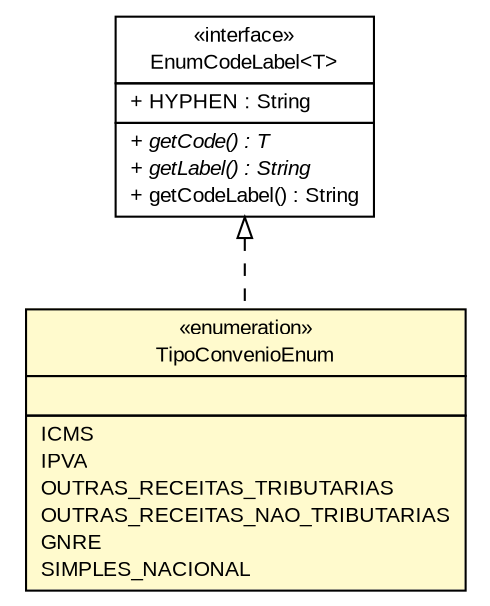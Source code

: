 #!/usr/local/bin/dot
#
# Class diagram 
# Generated by UMLGraph version R5_6 (http://www.umlgraph.org/)
#

digraph G {
	edge [fontname="arial",fontsize=10,labelfontname="arial",labelfontsize=10];
	node [fontname="arial",fontsize=10,shape=plaintext];
	nodesep=0.25;
	ranksep=0.5;
	// br.gov.to.sefaz.persistence.enums.EnumCodeLabel<T>
	c816586 [label=<<table title="br.gov.to.sefaz.persistence.enums.EnumCodeLabel" border="0" cellborder="1" cellspacing="0" cellpadding="2" port="p" href="../../../persistence/enums/EnumCodeLabel.html">
		<tr><td><table border="0" cellspacing="0" cellpadding="1">
<tr><td align="center" balign="center"> &#171;interface&#187; </td></tr>
<tr><td align="center" balign="center"> EnumCodeLabel&lt;T&gt; </td></tr>
		</table></td></tr>
		<tr><td><table border="0" cellspacing="0" cellpadding="1">
<tr><td align="left" balign="left"> + HYPHEN : String </td></tr>
		</table></td></tr>
		<tr><td><table border="0" cellspacing="0" cellpadding="1">
<tr><td align="left" balign="left"><font face="arial italic" point-size="10.0"> + getCode() : T </font></td></tr>
<tr><td align="left" balign="left"><font face="arial italic" point-size="10.0"> + getLabel() : String </font></td></tr>
<tr><td align="left" balign="left"> + getCodeLabel() : String </td></tr>
		</table></td></tr>
		</table>>, URL="../../../persistence/enums/EnumCodeLabel.html", fontname="arial", fontcolor="black", fontsize=10.0];
	// br.gov.to.sefaz.arr.persistence.enums.TipoConvenioEnum
	c817201 [label=<<table title="br.gov.to.sefaz.arr.persistence.enums.TipoConvenioEnum" border="0" cellborder="1" cellspacing="0" cellpadding="2" port="p" bgcolor="lemonChiffon" href="./TipoConvenioEnum.html">
		<tr><td><table border="0" cellspacing="0" cellpadding="1">
<tr><td align="center" balign="center"> &#171;enumeration&#187; </td></tr>
<tr><td align="center" balign="center"> TipoConvenioEnum </td></tr>
		</table></td></tr>
		<tr><td><table border="0" cellspacing="0" cellpadding="1">
<tr><td align="left" balign="left">  </td></tr>
		</table></td></tr>
		<tr><td><table border="0" cellspacing="0" cellpadding="1">
<tr><td align="left" balign="left"> ICMS </td></tr>
<tr><td align="left" balign="left"> IPVA </td></tr>
<tr><td align="left" balign="left"> OUTRAS_RECEITAS_TRIBUTARIAS </td></tr>
<tr><td align="left" balign="left"> OUTRAS_RECEITAS_NAO_TRIBUTARIAS </td></tr>
<tr><td align="left" balign="left"> GNRE </td></tr>
<tr><td align="left" balign="left"> SIMPLES_NACIONAL </td></tr>
		</table></td></tr>
		</table>>, URL="./TipoConvenioEnum.html", fontname="arial", fontcolor="black", fontsize=10.0];
	//br.gov.to.sefaz.arr.persistence.enums.TipoConvenioEnum implements br.gov.to.sefaz.persistence.enums.EnumCodeLabel<T>
	c816586:p -> c817201:p [dir=back,arrowtail=empty,style=dashed];
}

